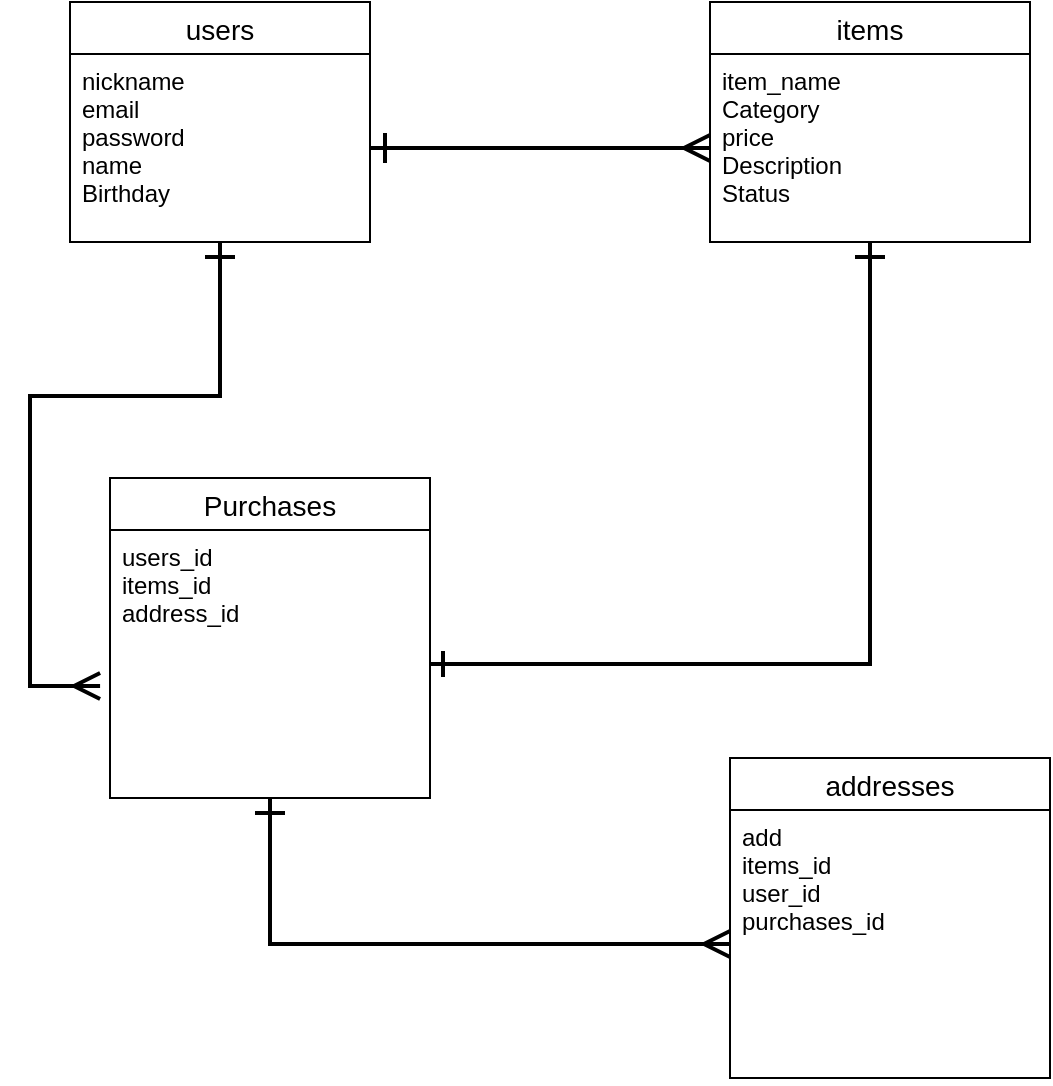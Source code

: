 <mxfile version="13.6.5">
    <diagram id="fRsR6U8kTyZX7pobr02C" name="ページ1">
        <mxGraphModel dx="1598" dy="585" grid="1" gridSize="10" guides="1" tooltips="1" connect="1" arrows="1" fold="1" page="1" pageScale="1" pageWidth="827" pageHeight="1169" math="0" shadow="0">
            <root>
                <mxCell id="0"/>
                <mxCell id="1" parent="0"/>
                <mxCell id="46" style="edgeStyle=orthogonalEdgeStyle;rounded=0;orthogonalLoop=1;jettySize=auto;html=1;exitX=1;exitY=0.5;exitDx=0;exitDy=0;entryX=0;entryY=0.5;entryDx=0;entryDy=0;startArrow=ERone;startFill=0;endArrow=ERmany;endFill=0;targetPerimeterSpacing=0;sourcePerimeterSpacing=0;strokeWidth=2;jumpSize=6;endSize=10;startSize=12;" edge="1" parent="1" source="5" target="7">
                    <mxGeometry relative="1" as="geometry">
                        <mxPoint x="340" y="113" as="targetPoint"/>
                        <Array as="points">
                            <mxPoint x="190" y="115"/>
                        </Array>
                    </mxGeometry>
                </mxCell>
                <mxCell id="47" style="edgeStyle=orthogonalEdgeStyle;rounded=0;jumpSize=6;orthogonalLoop=1;jettySize=auto;html=1;entryX=-0.031;entryY=0.582;entryDx=0;entryDy=0;entryPerimeter=0;startArrow=ERone;startFill=0;startSize=12;sourcePerimeterSpacing=0;endArrow=ERmany;endFill=0;endSize=10;targetPerimeterSpacing=0;strokeWidth=2;" edge="1" parent="1" source="2" target="11">
                    <mxGeometry relative="1" as="geometry">
                        <Array as="points">
                            <mxPoint x="105" y="239"/>
                            <mxPoint x="10" y="239"/>
                            <mxPoint x="10" y="384"/>
                        </Array>
                    </mxGeometry>
                </mxCell>
                <mxCell id="49" style="edgeStyle=orthogonalEdgeStyle;rounded=0;jumpSize=6;orthogonalLoop=1;jettySize=auto;html=1;entryX=1;entryY=0.5;entryDx=0;entryDy=0;startArrow=ERone;startFill=0;startSize=12;sourcePerimeterSpacing=0;endArrow=ERone;endFill=0;endSize=10;targetPerimeterSpacing=0;strokeWidth=2;" edge="1" parent="1" source="6" target="11">
                    <mxGeometry relative="1" as="geometry"/>
                </mxCell>
                <mxCell id="6" value="items" style="swimlane;fontStyle=0;childLayout=stackLayout;horizontal=1;startSize=26;horizontalStack=0;resizeParent=1;resizeParentMax=0;resizeLast=0;collapsible=1;marginBottom=0;align=center;fontSize=14;" vertex="1" parent="1">
                    <mxGeometry x="350" y="42" width="160" height="120" as="geometry"/>
                </mxCell>
                <mxCell id="7" value="item_name&#10;Category&#10;price&#10;Description&#10;Status&#10;" style="text;strokeColor=none;fillColor=none;spacingLeft=4;spacingRight=4;overflow=hidden;rotatable=0;points=[[0,0.5],[1,0.5]];portConstraint=eastwest;fontSize=12;" vertex="1" parent="6">
                    <mxGeometry y="26" width="160" height="94" as="geometry"/>
                </mxCell>
                <mxCell id="2" value="users" style="swimlane;fontStyle=0;childLayout=stackLayout;horizontal=1;startSize=26;horizontalStack=0;resizeParent=1;resizeParentMax=0;resizeLast=0;collapsible=1;marginBottom=0;align=center;fontSize=14;spacingBottom=0;" vertex="1" parent="1">
                    <mxGeometry x="30" y="42" width="150" height="120" as="geometry"/>
                </mxCell>
                <mxCell id="5" value="nickname&#10;email&#10;password&#10;name&#10;Birthday&#10;&#10;" style="text;strokeColor=none;fillColor=none;spacingLeft=4;spacingRight=4;overflow=hidden;rotatable=0;points=[[0,0.5],[1,0.5]];portConstraint=eastwest;fontSize=12;" vertex="1" parent="2">
                    <mxGeometry y="26" width="150" height="94" as="geometry"/>
                </mxCell>
                <mxCell id="50" style="edgeStyle=orthogonalEdgeStyle;rounded=0;jumpSize=6;orthogonalLoop=1;jettySize=auto;html=1;entryX=0;entryY=0.5;entryDx=0;entryDy=0;startArrow=ERone;startFill=0;startSize=12;sourcePerimeterSpacing=0;endArrow=ERmany;endFill=0;endSize=10;targetPerimeterSpacing=0;strokeWidth=2;" edge="1" parent="1" source="10" target="45">
                    <mxGeometry relative="1" as="geometry"/>
                </mxCell>
                <mxCell id="10" value="Purchases" style="swimlane;fontStyle=0;childLayout=stackLayout;horizontal=1;startSize=26;horizontalStack=0;resizeParent=1;resizeParentMax=0;resizeLast=0;collapsible=1;marginBottom=0;align=center;fontSize=14;" vertex="1" parent="1">
                    <mxGeometry x="50" y="280" width="160" height="160" as="geometry"/>
                </mxCell>
                <mxCell id="11" value="users_id&#10;items_id&#10;address_id" style="text;strokeColor=none;fillColor=none;spacingLeft=4;spacingRight=4;overflow=hidden;rotatable=0;points=[[0,0.5],[1,0.5]];portConstraint=eastwest;fontSize=12;" vertex="1" parent="10">
                    <mxGeometry y="26" width="160" height="134" as="geometry"/>
                </mxCell>
                <mxCell id="44" value="addresses" style="swimlane;fontStyle=0;childLayout=stackLayout;horizontal=1;startSize=26;horizontalStack=0;resizeParent=1;resizeParentMax=0;resizeLast=0;collapsible=1;marginBottom=0;align=center;fontSize=14;" vertex="1" parent="1">
                    <mxGeometry x="360" y="420" width="160" height="160" as="geometry"/>
                </mxCell>
                <mxCell id="45" value="add&#10;items_id&#10;user_id&#10;purchases_id" style="text;strokeColor=none;fillColor=none;spacingLeft=4;spacingRight=4;overflow=hidden;rotatable=0;points=[[0,0.5],[1,0.5]];portConstraint=eastwest;fontSize=12;" vertex="1" parent="44">
                    <mxGeometry y="26" width="160" height="134" as="geometry"/>
                </mxCell>
            </root>
        </mxGraphModel>
    </diagram>
</mxfile>